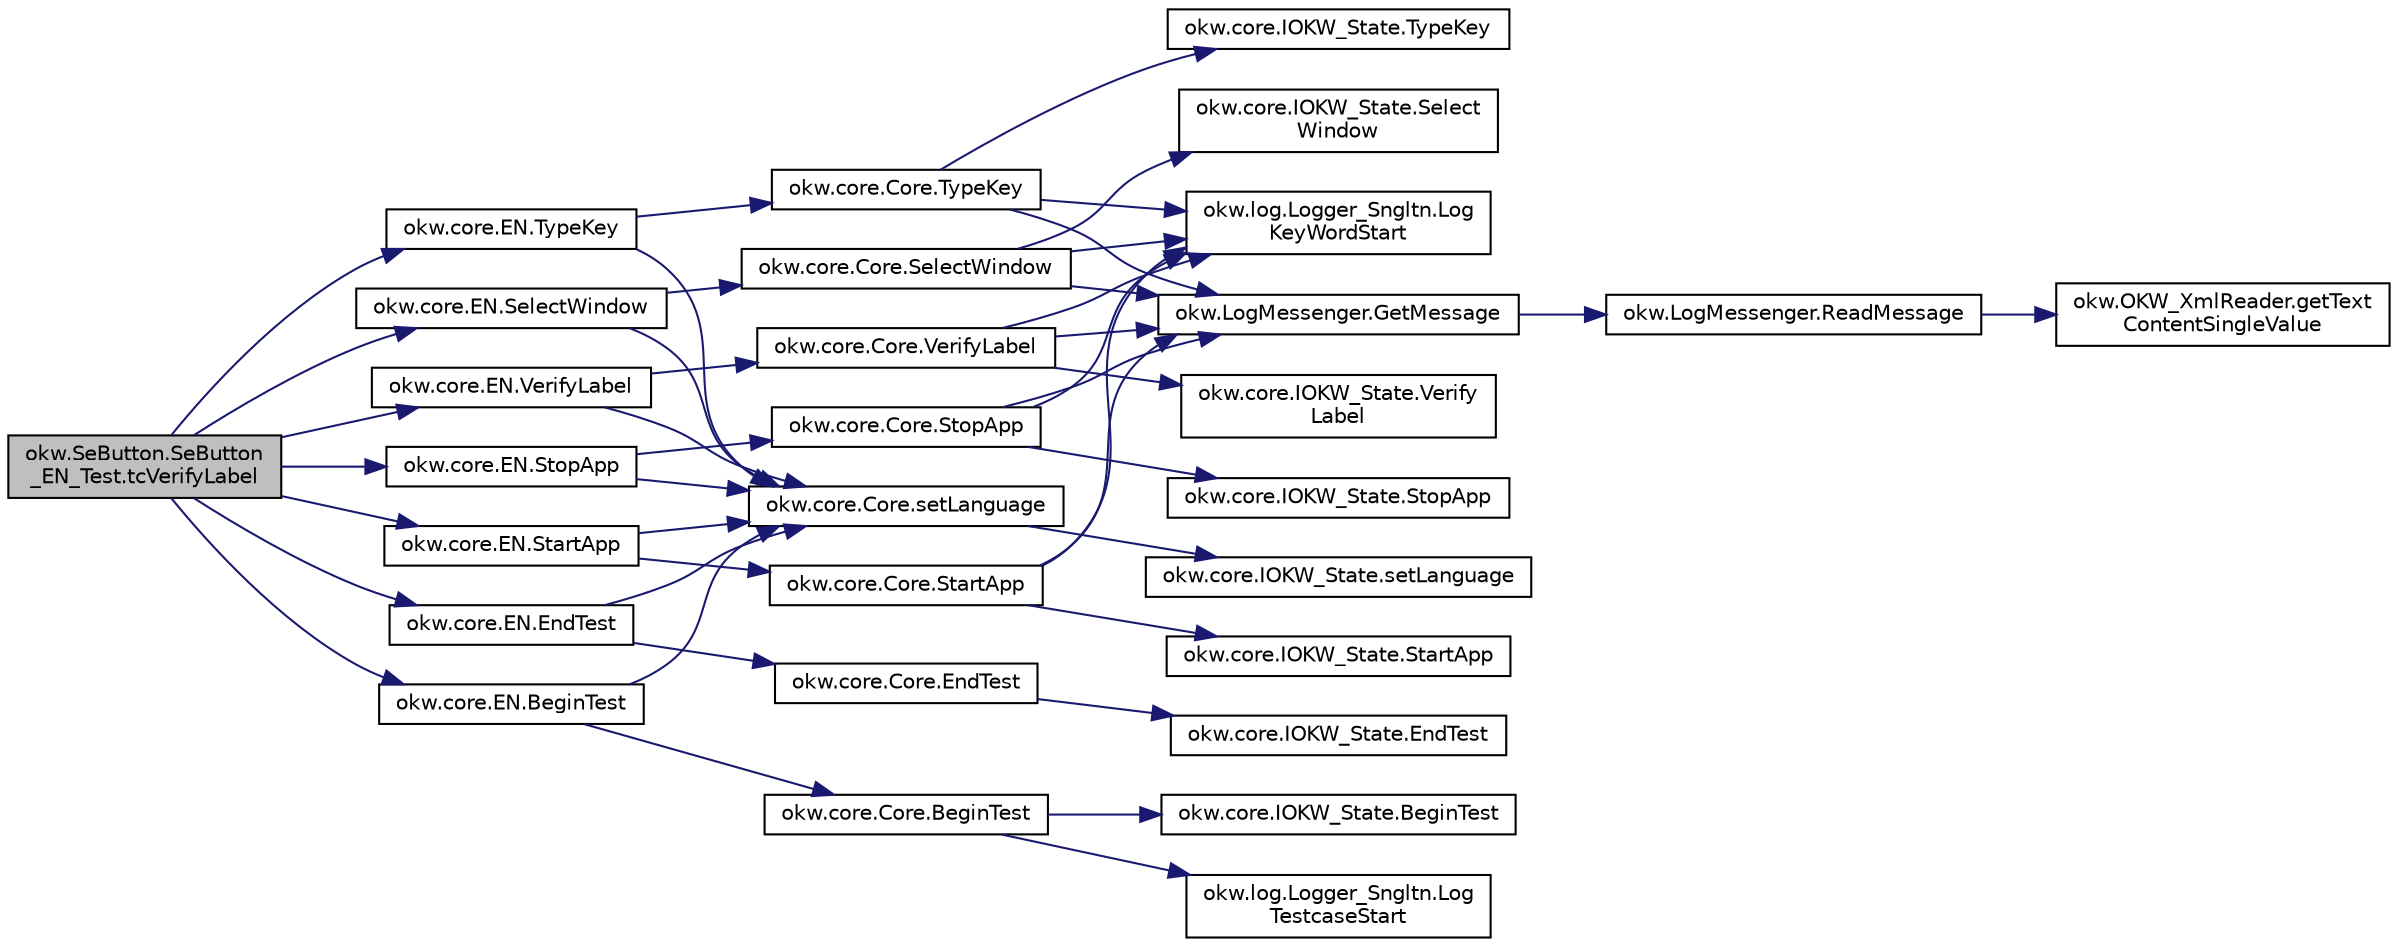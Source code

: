 digraph "okw.SeButton.SeButton_EN_Test.tcVerifyLabel"
{
 // INTERACTIVE_SVG=YES
 // LATEX_PDF_SIZE
  edge [fontname="Helvetica",fontsize="10",labelfontname="Helvetica",labelfontsize="10"];
  node [fontname="Helvetica",fontsize="10",shape=record];
  rankdir="LR";
  Node897 [label="okw.SeButton.SeButton\l_EN_Test.tcVerifyLabel",height=0.2,width=0.4,color="black", fillcolor="grey75", style="filled", fontcolor="black",tooltip="Test des Schlüsselwortes VerifyLabel für den GUI-Adapter SeButton."];
  Node897 -> Node898 [color="midnightblue",fontsize="10",style="solid",fontname="Helvetica"];
  Node898 [label="okw.core.EN.BeginTest",height=0.2,width=0.4,color="black", fillcolor="white", style="filled",URL="$classokw_1_1core_1_1_e_n.html#aef613b0a3e6bb8a9623984db145cae69",tooltip="Markiert den Anfang eines neuen Testfalls."];
  Node898 -> Node899 [color="midnightblue",fontsize="10",style="solid",fontname="Helvetica"];
  Node899 [label="okw.core.Core.setLanguage",height=0.2,width=0.4,color="black", fillcolor="white", style="filled",URL="$classokw_1_1core_1_1_core.html#ab4e0f723d27cb11c944ec4c82c426100",tooltip="Setzt die Sprache auf den gegebenen wert Language."];
  Node899 -> Node900 [color="midnightblue",fontsize="10",style="solid",fontname="Helvetica"];
  Node900 [label="okw.core.IOKW_State.setLanguage",height=0.2,width=0.4,color="black", fillcolor="white", style="filled",URL="$interfaceokw_1_1core_1_1_i_o_k_w___state.html#a866baa0bde08a47418f54d63bdb56097",tooltip="Interne Methode zum setzen der Sprache für die sprachabhängigen Ausgaben der Dokumentation (Log)."];
  Node898 -> Node901 [color="midnightblue",fontsize="10",style="solid",fontname="Helvetica"];
  Node901 [label="okw.core.Core.BeginTest",height=0.2,width=0.4,color="black", fillcolor="white", style="filled",URL="$classokw_1_1core_1_1_core.html#acfefe92468c9eb9e951846372726c4d8",tooltip="Markiert den Anfang eines neuen Testfalls."];
  Node901 -> Node902 [color="midnightblue",fontsize="10",style="solid",fontname="Helvetica"];
  Node902 [label="okw.log.Logger_Sngltn.Log\lTestcaseStart",height=0.2,width=0.4,color="black", fillcolor="white", style="filled",URL="$classokw_1_1log_1_1_logger___sngltn.html#a60f4ad59db847ae61df928f9920f3deb",tooltip="Ausgabe des Testfalls."];
  Node901 -> Node903 [color="midnightblue",fontsize="10",style="solid",fontname="Helvetica"];
  Node903 [label="okw.core.IOKW_State.BeginTest",height=0.2,width=0.4,color="black", fillcolor="white", style="filled",URL="$interfaceokw_1_1core_1_1_i_o_k_w___state.html#ae5480ddb1fc37eade5d899d335bc4b13",tooltip="Markiert den Anfang eines neuen Testfalls."];
  Node897 -> Node904 [color="midnightblue",fontsize="10",style="solid",fontname="Helvetica"];
  Node904 [label="okw.core.EN.StartApp",height=0.2,width=0.4,color="black", fillcolor="white", style="filled",URL="$classokw_1_1core_1_1_e_n.html#aaa7465ee7f135c724668d8b22dc2219f",tooltip="Startet die gegebene Anwendung."];
  Node904 -> Node899 [color="midnightblue",fontsize="10",style="solid",fontname="Helvetica"];
  Node904 -> Node905 [color="midnightblue",fontsize="10",style="solid",fontname="Helvetica"];
  Node905 [label="okw.core.Core.StartApp",height=0.2,width=0.4,color="black", fillcolor="white", style="filled",URL="$classokw_1_1core_1_1_core.html#ac20a22275b6aea1c4e551dce1fd0c1e9",tooltip="Startet die gegebene Anwendung."];
  Node905 -> Node906 [color="midnightblue",fontsize="10",style="solid",fontname="Helvetica"];
  Node906 [label="okw.log.Logger_Sngltn.Log\lKeyWordStart",height=0.2,width=0.4,color="black", fillcolor="white", style="filled",URL="$classokw_1_1log_1_1_logger___sngltn.html#a70ec25e200e00ecefc544e8fd371d2ef",tooltip="Ausgabe eines Schlüsselwortes."];
  Node905 -> Node907 [color="midnightblue",fontsize="10",style="solid",fontname="Helvetica"];
  Node907 [label="okw.LogMessenger.GetMessage",height=0.2,width=0.4,color="black", fillcolor="white", style="filled",URL="$classokw_1_1_log_messenger.html#af225d1f037d47b3b085175c09d78bdd2",tooltip="Holt die Log-Meldung für MethodeNmae/Textkey ohne weitere Parameter."];
  Node907 -> Node908 [color="midnightblue",fontsize="10",style="solid",fontname="Helvetica"];
  Node908 [label="okw.LogMessenger.ReadMessage",height=0.2,width=0.4,color="black", fillcolor="white", style="filled",URL="$classokw_1_1_log_messenger.html#a530cd6ab82ec82a04206a2e976ec06e3",tooltip="Interne Kernfunktion holt die Log-Meldung mit Platzhaltern aus der XML-Datei."];
  Node908 -> Node909 [color="midnightblue",fontsize="10",style="solid",fontname="Helvetica"];
  Node909 [label="okw.OKW_XmlReader.getText\lContentSingleValue",height=0.2,width=0.4,color="black", fillcolor="white", style="filled",URL="$classokw_1_1_o_k_w___xml_reader.html#ab920b5335a2e1429c14cc5f8e79f39eb",tooltip="Lies den TextContent eines Tag."];
  Node905 -> Node910 [color="midnightblue",fontsize="10",style="solid",fontname="Helvetica"];
  Node910 [label="okw.core.IOKW_State.StartApp",height=0.2,width=0.4,color="black", fillcolor="white", style="filled",URL="$interfaceokw_1_1core_1_1_i_o_k_w___state.html#a0ec9b7c60041061f1b01d85b703a27a8",tooltip="Startet die gegebene Anwendung."];
  Node897 -> Node911 [color="midnightblue",fontsize="10",style="solid",fontname="Helvetica"];
  Node911 [label="okw.core.EN.TypeKey",height=0.2,width=0.4,color="black", fillcolor="white", style="filled",URL="$classokw_1_1core_1_1_e_n.html#ae24d951e607b9b82af4f3b80e71285b9",tooltip="Tastatureingaben von Daten in das aktive Fensterobjekt."];
  Node911 -> Node899 [color="midnightblue",fontsize="10",style="solid",fontname="Helvetica"];
  Node911 -> Node912 [color="midnightblue",fontsize="10",style="solid",fontname="Helvetica"];
  Node912 [label="okw.core.Core.TypeKey",height=0.2,width=0.4,color="black", fillcolor="white", style="filled",URL="$classokw_1_1core_1_1_core.html#ad09bf3a237b88913dbe9ebc228db1cf3",tooltip="Tastatureingaben von Daten in das aktive Fensterobjekt."];
  Node912 -> Node906 [color="midnightblue",fontsize="10",style="solid",fontname="Helvetica"];
  Node912 -> Node907 [color="midnightblue",fontsize="10",style="solid",fontname="Helvetica"];
  Node912 -> Node913 [color="midnightblue",fontsize="10",style="solid",fontname="Helvetica"];
  Node913 [label="okw.core.IOKW_State.TypeKey",height=0.2,width=0.4,color="black", fillcolor="white", style="filled",URL="$interfaceokw_1_1core_1_1_i_o_k_w___state.html#a0466b45ed636074a1b6cd52de6b5fdd6",tooltip="Tastatureingaben von Daten in das aktive Fensterobjekt."];
  Node897 -> Node914 [color="midnightblue",fontsize="10",style="solid",fontname="Helvetica"];
  Node914 [label="okw.core.EN.SelectWindow",height=0.2,width=0.4,color="black", fillcolor="white", style="filled",URL="$classokw_1_1core_1_1_e_n.html#a2b61c2b39a9cfdbdfd25fe0e3d43785b",tooltip="Setzt den Kontext auf das gegebene Fenster."];
  Node914 -> Node899 [color="midnightblue",fontsize="10",style="solid",fontname="Helvetica"];
  Node914 -> Node915 [color="midnightblue",fontsize="10",style="solid",fontname="Helvetica"];
  Node915 [label="okw.core.Core.SelectWindow",height=0.2,width=0.4,color="black", fillcolor="white", style="filled",URL="$classokw_1_1core_1_1_core.html#a6a68660eb5e34965522896e2a5c48314",tooltip="Setzt den Kontext auf das gegebene Fenster."];
  Node915 -> Node906 [color="midnightblue",fontsize="10",style="solid",fontname="Helvetica"];
  Node915 -> Node907 [color="midnightblue",fontsize="10",style="solid",fontname="Helvetica"];
  Node915 -> Node916 [color="midnightblue",fontsize="10",style="solid",fontname="Helvetica"];
  Node916 [label="okw.core.IOKW_State.Select\lWindow",height=0.2,width=0.4,color="black", fillcolor="white", style="filled",URL="$interfaceokw_1_1core_1_1_i_o_k_w___state.html#ad4fc9610ed5b1176590a45b55e6ac7f0",tooltip="Setzt den Kontext auf das gegebene Fenster."];
  Node897 -> Node917 [color="midnightblue",fontsize="10",style="solid",fontname="Helvetica"];
  Node917 [label="okw.core.EN.VerifyLabel",height=0.2,width=0.4,color="black", fillcolor="white", style="filled",URL="$classokw_1_1core_1_1_e_n.html#a81fa4af81b53e8e8fc2274e3767b9dce",tooltip="Überprüft die Beschreibung des Objektes."];
  Node917 -> Node899 [color="midnightblue",fontsize="10",style="solid",fontname="Helvetica"];
  Node917 -> Node918 [color="midnightblue",fontsize="10",style="solid",fontname="Helvetica"];
  Node918 [label="okw.core.Core.VerifyLabel",height=0.2,width=0.4,color="black", fillcolor="white", style="filled",URL="$classokw_1_1core_1_1_core.html#a278a288682afcbfad17e90df17e3c53d",tooltip="Überprüft die Beschreibung des Objektes."];
  Node918 -> Node906 [color="midnightblue",fontsize="10",style="solid",fontname="Helvetica"];
  Node918 -> Node907 [color="midnightblue",fontsize="10",style="solid",fontname="Helvetica"];
  Node918 -> Node919 [color="midnightblue",fontsize="10",style="solid",fontname="Helvetica"];
  Node919 [label="okw.core.IOKW_State.Verify\lLabel",height=0.2,width=0.4,color="black", fillcolor="white", style="filled",URL="$interfaceokw_1_1core_1_1_i_o_k_w___state.html#a39449615efcf006fddf5389238470efc",tooltip="Überprüft die Beschreibung des Objektes."];
  Node897 -> Node920 [color="midnightblue",fontsize="10",style="solid",fontname="Helvetica"];
  Node920 [label="okw.core.EN.StopApp",height=0.2,width=0.4,color="black", fillcolor="white", style="filled",URL="$classokw_1_1core_1_1_e_n.html#aba06d28c60512e1dc55902403abbd3f6",tooltip="Beendet eine gegebene Anwendung."];
  Node920 -> Node899 [color="midnightblue",fontsize="10",style="solid",fontname="Helvetica"];
  Node920 -> Node921 [color="midnightblue",fontsize="10",style="solid",fontname="Helvetica"];
  Node921 [label="okw.core.Core.StopApp",height=0.2,width=0.4,color="black", fillcolor="white", style="filled",URL="$classokw_1_1core_1_1_core.html#a13d953a145a5e1bc776785f8433ba69c",tooltip="Beendet eine gegebene Anwendung."];
  Node921 -> Node906 [color="midnightblue",fontsize="10",style="solid",fontname="Helvetica"];
  Node921 -> Node907 [color="midnightblue",fontsize="10",style="solid",fontname="Helvetica"];
  Node921 -> Node922 [color="midnightblue",fontsize="10",style="solid",fontname="Helvetica"];
  Node922 [label="okw.core.IOKW_State.StopApp",height=0.2,width=0.4,color="black", fillcolor="white", style="filled",URL="$interfaceokw_1_1core_1_1_i_o_k_w___state.html#a789e33be9253edfccfe5654f537cf52a",tooltip="Beendet eine gegebene Anwendung."];
  Node897 -> Node923 [color="midnightblue",fontsize="10",style="solid",fontname="Helvetica"];
  Node923 [label="okw.core.EN.EndTest",height=0.2,width=0.4,color="black", fillcolor="white", style="filled",URL="$classokw_1_1core_1_1_e_n.html#aa51cc1227f749efca4fd2801f5cb664f",tooltip="Signalisiert das Ende eines Testfalls."];
  Node923 -> Node899 [color="midnightblue",fontsize="10",style="solid",fontname="Helvetica"];
  Node923 -> Node924 [color="midnightblue",fontsize="10",style="solid",fontname="Helvetica"];
  Node924 [label="okw.core.Core.EndTest",height=0.2,width=0.4,color="black", fillcolor="white", style="filled",URL="$classokw_1_1core_1_1_core.html#abf0b4a4074d5292675319eb0045fcb9c",tooltip="Signalisiert das Ende eines Testfalls."];
  Node924 -> Node925 [color="midnightblue",fontsize="10",style="solid",fontname="Helvetica"];
  Node925 [label="okw.core.IOKW_State.EndTest",height=0.2,width=0.4,color="black", fillcolor="white", style="filled",URL="$interfaceokw_1_1core_1_1_i_o_k_w___state.html#ac0b681eddd02ac39ff0c4970a634a186",tooltip="Signalisiert das Ende eines Testfalls."];
}
